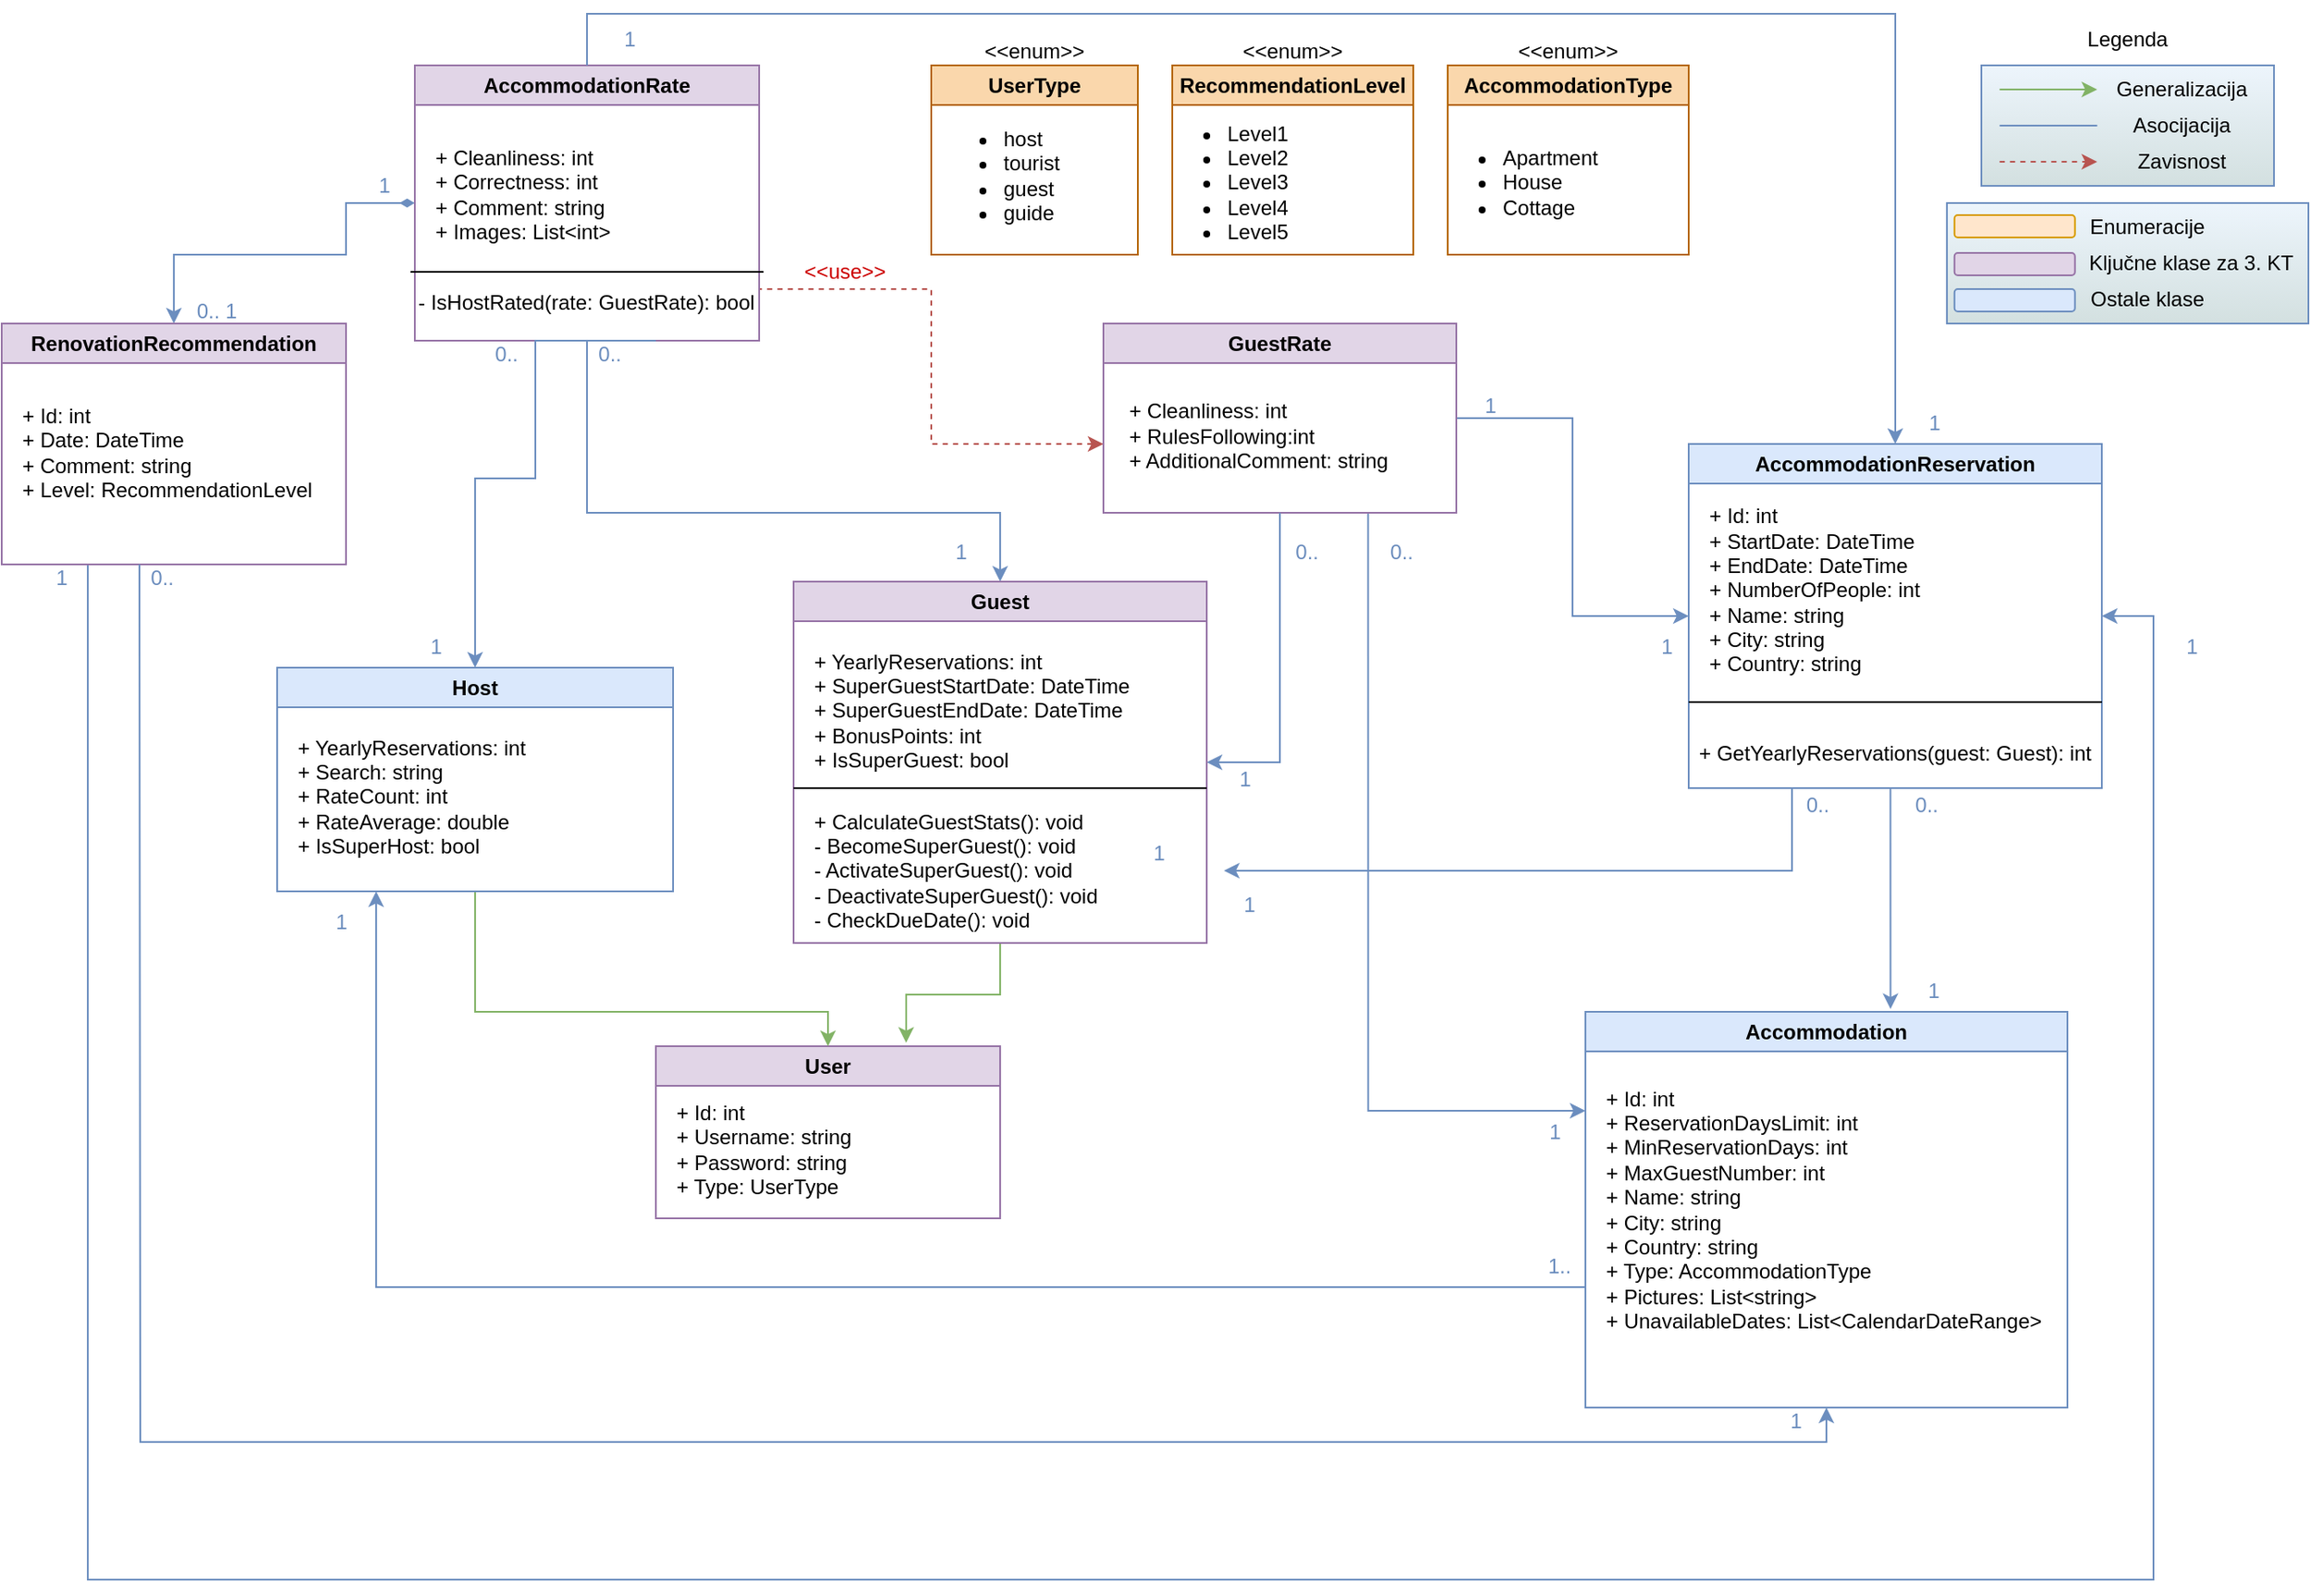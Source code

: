 <mxfile version="24.2.7" type="device">
  <diagram name="Page-1" id="qMxJpvpj7_H12InIcWU-">
    <mxGraphModel dx="2378" dy="1165" grid="1" gridSize="10" guides="1" tooltips="1" connect="1" arrows="1" fold="1" page="1" pageScale="1" pageWidth="850" pageHeight="1100" math="0" shadow="0">
      <root>
        <mxCell id="0" />
        <mxCell id="1" parent="0" />
        <mxCell id="oFTy_eE11pHR6PuAk6cI-17" value="User" style="swimlane;whiteSpace=wrap;html=1;fillColor=#e1d5e7;strokeColor=#9673a6;" parent="1" vertex="1">
          <mxGeometry x="420" y="610" width="200" height="100" as="geometry" />
        </mxCell>
        <mxCell id="oFTy_eE11pHR6PuAk6cI-22" value="+ Id: int&lt;div&gt;+ Username: string&lt;/div&gt;&lt;div&gt;+ Password: string&lt;/div&gt;&lt;div&gt;+ Type: UserType&lt;/div&gt;" style="text;html=1;align=left;verticalAlign=middle;whiteSpace=wrap;rounded=0;" parent="oFTy_eE11pHR6PuAk6cI-17" vertex="1">
          <mxGeometry x="10" y="25" width="180" height="70" as="geometry" />
        </mxCell>
        <mxCell id="oFTy_eE11pHR6PuAk6cI-18" value="UserType" style="swimlane;whiteSpace=wrap;html=1;fillColor=#fad7ac;strokeColor=#b46504;" parent="1" vertex="1">
          <mxGeometry x="580" y="40" width="120" height="110" as="geometry">
            <mxRectangle x="610" y="30" width="90" height="30" as="alternateBounds" />
          </mxGeometry>
        </mxCell>
        <mxCell id="oFTy_eE11pHR6PuAk6cI-23" value="&lt;ul&gt;&lt;li style=&quot;&quot;&gt;host&lt;/li&gt;&lt;li style=&quot;&quot;&gt;tourist&lt;/li&gt;&lt;li style=&quot;&quot;&gt;guest&lt;/li&gt;&lt;li style=&quot;&quot;&gt;&lt;span style=&quot;background-color: initial;&quot;&gt;guide&lt;/span&gt;&lt;/li&gt;&lt;/ul&gt;" style="text;html=1;align=left;verticalAlign=middle;whiteSpace=wrap;rounded=0;" parent="oFTy_eE11pHR6PuAk6cI-18" vertex="1">
          <mxGeometry y="29" width="73" height="70" as="geometry" />
        </mxCell>
        <mxCell id="yB7MZX--S5__9EGFR-4e-43" style="edgeStyle=orthogonalEdgeStyle;rounded=0;orthogonalLoop=1;jettySize=auto;html=1;exitX=0.5;exitY=0;exitDx=0;exitDy=0;fillColor=#dae8fc;strokeColor=#6c8ebf;endArrow=diamondThin;endFill=1;strokeWidth=1;startArrow=classic;startFill=1;" parent="1" source="oFTy_eE11pHR6PuAk6cI-19" edge="1">
          <mxGeometry relative="1" as="geometry">
            <mxPoint x="280" y="120" as="targetPoint" />
            <Array as="points">
              <mxPoint x="140" y="150" />
              <mxPoint x="240" y="150" />
              <mxPoint x="240" y="120" />
            </Array>
          </mxGeometry>
        </mxCell>
        <mxCell id="yB7MZX--S5__9EGFR-4e-79" style="edgeStyle=orthogonalEdgeStyle;rounded=0;orthogonalLoop=1;jettySize=auto;html=1;exitX=0.25;exitY=1;exitDx=0;exitDy=0;entryX=1;entryY=0.5;entryDx=0;entryDy=0;fillColor=#dae8fc;strokeColor=#6c8ebf;" parent="1" source="oFTy_eE11pHR6PuAk6cI-19" target="yB7MZX--S5__9EGFR-4e-61" edge="1">
          <mxGeometry relative="1" as="geometry">
            <Array as="points">
              <mxPoint x="90" y="920" />
              <mxPoint x="1290" y="920" />
              <mxPoint x="1290" y="360" />
            </Array>
          </mxGeometry>
        </mxCell>
        <mxCell id="oFTy_eE11pHR6PuAk6cI-19" value="RenovationRecommendation" style="swimlane;whiteSpace=wrap;html=1;fillColor=#e1d5e7;strokeColor=#9673a6;" parent="1" vertex="1">
          <mxGeometry x="40" y="190" width="200" height="140" as="geometry">
            <mxRectangle x="40" y="190" width="200" height="30" as="alternateBounds" />
          </mxGeometry>
        </mxCell>
        <mxCell id="oFTy_eE11pHR6PuAk6cI-25" value="+ Id: int&lt;div&gt;+ Date: DateTime&lt;/div&gt;&lt;div&gt;&lt;span style=&quot;background-color: initial;&quot;&gt;+ Comment: string&lt;/span&gt;&lt;br&gt;&lt;/div&gt;&lt;div&gt;&lt;span style=&quot;background-color: initial;&quot;&gt;+ Level: RecommendationLevel&lt;/span&gt;&lt;/div&gt;" style="text;html=1;align=left;verticalAlign=middle;whiteSpace=wrap;rounded=0;" parent="oFTy_eE11pHR6PuAk6cI-19" vertex="1">
          <mxGeometry x="10" y="30" width="180" height="90" as="geometry" />
        </mxCell>
        <mxCell id="yB7MZX--S5__9EGFR-4e-36" style="edgeStyle=orthogonalEdgeStyle;rounded=0;orthogonalLoop=1;jettySize=auto;html=1;entryX=1;entryY=0.5;entryDx=0;entryDy=0;fillColor=#f8cecc;strokeColor=#b85450;dashed=1;startArrow=classic;startFill=1;endArrow=none;endFill=0;" parent="1" source="oFTy_eE11pHR6PuAk6cI-20" target="yB7MZX--S5__9EGFR-4e-19" edge="1">
          <mxGeometry relative="1" as="geometry">
            <Array as="points">
              <mxPoint x="580" y="260" />
              <mxPoint x="580" y="170" />
              <mxPoint x="480" y="170" />
            </Array>
          </mxGeometry>
        </mxCell>
        <mxCell id="yB7MZX--S5__9EGFR-4e-75" style="edgeStyle=orthogonalEdgeStyle;rounded=0;orthogonalLoop=1;jettySize=auto;html=1;exitX=1;exitY=0.5;exitDx=0;exitDy=0;entryX=0;entryY=0.5;entryDx=0;entryDy=0;fillColor=#dae8fc;strokeColor=#6c8ebf;" parent="1" source="oFTy_eE11pHR6PuAk6cI-20" target="yB7MZX--S5__9EGFR-4e-61" edge="1">
          <mxGeometry relative="1" as="geometry" />
        </mxCell>
        <mxCell id="yB7MZX--S5__9EGFR-4e-100" style="edgeStyle=orthogonalEdgeStyle;rounded=0;orthogonalLoop=1;jettySize=auto;html=1;exitX=0.75;exitY=1;exitDx=0;exitDy=0;entryX=0;entryY=0.25;entryDx=0;entryDy=0;fillColor=#dae8fc;strokeColor=#6c8ebf;" parent="1" source="oFTy_eE11pHR6PuAk6cI-20" target="yB7MZX--S5__9EGFR-4e-69" edge="1">
          <mxGeometry relative="1" as="geometry" />
        </mxCell>
        <mxCell id="oFTy_eE11pHR6PuAk6cI-20" value="GuestRate" style="swimlane;whiteSpace=wrap;html=1;fillColor=#e1d5e7;strokeColor=#9673a6;" parent="1" vertex="1">
          <mxGeometry x="680" y="190" width="205" height="110" as="geometry" />
        </mxCell>
        <mxCell id="oFTy_eE11pHR6PuAk6cI-29" value="&lt;div&gt;&lt;br&gt;&lt;/div&gt;&lt;div&gt;+ Cleanliness: int&lt;/div&gt;&lt;div&gt;+ RulesFollowing:int&lt;/div&gt;&lt;div&gt;+ AdditionalComment: string&lt;/div&gt;" style="text;html=1;align=left;verticalAlign=middle;whiteSpace=wrap;rounded=0;" parent="oFTy_eE11pHR6PuAk6cI-20" vertex="1">
          <mxGeometry x="12.5" y="32.5" width="180" height="50" as="geometry" />
        </mxCell>
        <mxCell id="yB7MZX--S5__9EGFR-4e-49" style="edgeStyle=orthogonalEdgeStyle;rounded=0;orthogonalLoop=1;jettySize=auto;html=1;exitX=0.5;exitY=1;exitDx=0;exitDy=0;entryX=0.727;entryY=-0.02;entryDx=0;entryDy=0;fillColor=#d5e8d4;strokeColor=#82b366;entryPerimeter=0;" parent="1" source="oFTy_eE11pHR6PuAk6cI-21" target="oFTy_eE11pHR6PuAk6cI-17" edge="1">
          <mxGeometry relative="1" as="geometry" />
        </mxCell>
        <mxCell id="yB7MZX--S5__9EGFR-4e-50" style="edgeStyle=orthogonalEdgeStyle;rounded=0;orthogonalLoop=1;jettySize=auto;html=1;exitX=0.5;exitY=0;exitDx=0;exitDy=0;entryX=0.5;entryY=1;entryDx=0;entryDy=0;fillColor=#dae8fc;strokeColor=#6c8ebf;endArrow=none;endFill=0;startArrow=classic;startFill=1;" parent="1" source="oFTy_eE11pHR6PuAk6cI-21" target="yB7MZX--S5__9EGFR-4e-19" edge="1">
          <mxGeometry relative="1" as="geometry">
            <mxPoint x="410" y="280" as="targetPoint" />
            <Array as="points">
              <mxPoint x="620" y="300" />
              <mxPoint x="380" y="300" />
            </Array>
          </mxGeometry>
        </mxCell>
        <mxCell id="yB7MZX--S5__9EGFR-4e-60" style="edgeStyle=orthogonalEdgeStyle;rounded=0;orthogonalLoop=1;jettySize=auto;html=1;exitX=1;exitY=0.5;exitDx=0;exitDy=0;fillColor=#dae8fc;strokeColor=#6c8ebf;endArrow=none;endFill=0;startArrow=classic;startFill=1;entryX=0.5;entryY=1;entryDx=0;entryDy=0;" parent="1" source="oFTy_eE11pHR6PuAk6cI-21" target="oFTy_eE11pHR6PuAk6cI-20" edge="1">
          <mxGeometry relative="1" as="geometry">
            <mxPoint x="800" y="330" as="targetPoint" />
          </mxGeometry>
        </mxCell>
        <mxCell id="oFTy_eE11pHR6PuAk6cI-21" value="Guest" style="swimlane;whiteSpace=wrap;html=1;fillColor=#e1d5e7;strokeColor=#9673a6;" parent="1" vertex="1">
          <mxGeometry x="500" y="340" width="240" height="210" as="geometry" />
        </mxCell>
        <mxCell id="oFTy_eE11pHR6PuAk6cI-24" value="+ YearlyReservations: int&lt;div&gt;+ SuperGuestStartDate: DateTime&lt;/div&gt;&lt;div&gt;+ SuperGuestEndDate: DateTime&lt;/div&gt;&lt;div&gt;+ BonusPoints: int&lt;/div&gt;&lt;div&gt;+ IsSuperGuest: bool&lt;/div&gt;" style="text;html=1;align=left;verticalAlign=middle;whiteSpace=wrap;rounded=0;" parent="oFTy_eE11pHR6PuAk6cI-21" vertex="1">
          <mxGeometry x="10" y="40" width="220" height="70" as="geometry" />
        </mxCell>
        <mxCell id="AIQx7HWADuL0nwLdgpcf-7" value="" style="endArrow=none;html=1;rounded=0;" parent="oFTy_eE11pHR6PuAk6cI-21" edge="1">
          <mxGeometry width="50" height="50" relative="1" as="geometry">
            <mxPoint y="120" as="sourcePoint" />
            <mxPoint x="240" y="120" as="targetPoint" />
          </mxGeometry>
        </mxCell>
        <mxCell id="yB7MZX--S5__9EGFR-4e-4" value="+ CalculateGuestStats(): void&lt;div&gt;&lt;div&gt;&lt;span style=&quot;background-color: initial;&quot;&gt;- BecomeSuperGuest(): void&lt;/span&gt;&lt;br&gt;&lt;/div&gt;&lt;div&gt;&lt;span style=&quot;background-color: initial;&quot;&gt;- ActivateSuperGuest(): void&lt;/span&gt;&lt;/div&gt;&lt;div&gt;&lt;span style=&quot;background-color: initial;&quot;&gt;- DeactivateSuperGuest(): void&lt;/span&gt;&lt;/div&gt;&lt;div&gt;- CheckDueDate(): void&lt;/div&gt;&lt;/div&gt;" style="text;html=1;align=left;verticalAlign=middle;whiteSpace=wrap;rounded=0;" parent="oFTy_eE11pHR6PuAk6cI-21" vertex="1">
          <mxGeometry x="10" y="128" width="240" height="80" as="geometry" />
        </mxCell>
        <mxCell id="oFTy_eE11pHR6PuAk6cI-27" value="RecommendationLevel" style="swimlane;whiteSpace=wrap;html=1;fillColor=#fad7ac;strokeColor=#b46504;" parent="1" vertex="1">
          <mxGeometry x="720" y="40" width="140" height="110" as="geometry" />
        </mxCell>
        <mxCell id="oFTy_eE11pHR6PuAk6cI-28" value="&lt;ul&gt;&lt;li&gt;Level1&lt;/li&gt;&lt;li&gt;Level2&lt;/li&gt;&lt;li&gt;Level3&lt;/li&gt;&lt;li&gt;Level4&lt;/li&gt;&lt;li&gt;Level5&lt;/li&gt;&lt;/ul&gt;" style="text;html=1;align=left;verticalAlign=middle;whiteSpace=wrap;rounded=0;" parent="oFTy_eE11pHR6PuAk6cI-27" vertex="1">
          <mxGeometry x="-10" y="33" width="120" height="70" as="geometry" />
        </mxCell>
        <mxCell id="yB7MZX--S5__9EGFR-4e-19" value="AccommodationRate" style="swimlane;whiteSpace=wrap;html=1;fillColor=#e1d5e7;strokeColor=#9673a6;" parent="1" vertex="1">
          <mxGeometry x="280" y="40" width="200" height="160" as="geometry">
            <mxRectangle x="280" y="40" width="150" height="30" as="alternateBounds" />
          </mxGeometry>
        </mxCell>
        <mxCell id="yB7MZX--S5__9EGFR-4e-20" value="&lt;div&gt;+ Cleanliness: int&lt;/div&gt;&lt;div&gt;+ Correctness: int&lt;/div&gt;&lt;div&gt;+ Comment: string&lt;/div&gt;&lt;div&gt;+ Images: List&amp;lt;int&amp;gt;&lt;/div&gt;" style="text;html=1;align=left;verticalAlign=middle;whiteSpace=wrap;rounded=0;" parent="yB7MZX--S5__9EGFR-4e-19" vertex="1">
          <mxGeometry x="10" y="30" width="180" height="90" as="geometry" />
        </mxCell>
        <mxCell id="AIQx7HWADuL0nwLdgpcf-8" value="" style="endArrow=none;html=1;rounded=0;" parent="yB7MZX--S5__9EGFR-4e-19" edge="1">
          <mxGeometry width="50" height="50" relative="1" as="geometry">
            <mxPoint x="-2.5" y="120" as="sourcePoint" />
            <mxPoint x="202.5" y="120" as="targetPoint" />
          </mxGeometry>
        </mxCell>
        <mxCell id="yB7MZX--S5__9EGFR-4e-3" value="&lt;div&gt;- IsHostRated(rate: GuestRate): bool&lt;/div&gt;&lt;div&gt;&lt;br&gt;&lt;/div&gt;" style="text;html=1;align=left;verticalAlign=middle;whiteSpace=wrap;rounded=0;" parent="yB7MZX--S5__9EGFR-4e-19" vertex="1">
          <mxGeometry y="140" width="200" height="10" as="geometry" />
        </mxCell>
        <mxCell id="yB7MZX--S5__9EGFR-4e-38" value="&lt;font color=&quot;#cc0000&quot;&gt;&amp;lt;&amp;lt;use&amp;gt;&amp;gt;&lt;/font&gt;" style="text;html=1;align=center;verticalAlign=middle;whiteSpace=wrap;rounded=0;" parent="1" vertex="1">
          <mxGeometry x="500" y="145" width="60" height="30" as="geometry" />
        </mxCell>
        <mxCell id="yB7MZX--S5__9EGFR-4e-39" value="" style="group;" parent="1" vertex="1" connectable="0">
          <mxGeometry x="1190.01" y="40" width="170" height="70" as="geometry" />
        </mxCell>
        <mxCell id="yB7MZX--S5__9EGFR-4e-7" value="" style="rounded=0;whiteSpace=wrap;html=1;fillColor=#EDF5FC;strokeColor=#6c8ebf;gradientColor=#D3E0E0;" parent="yB7MZX--S5__9EGFR-4e-39" vertex="1">
          <mxGeometry width="170" height="70" as="geometry" />
        </mxCell>
        <mxCell id="yB7MZX--S5__9EGFR-4e-10" value="" style="endArrow=classic;html=1;rounded=0;fillColor=#d5e8d4;strokeColor=#82b366;" parent="yB7MZX--S5__9EGFR-4e-39" edge="1">
          <mxGeometry width="50" height="50" relative="1" as="geometry">
            <mxPoint x="10.625" y="14" as="sourcePoint" />
            <mxPoint x="67.292" y="14" as="targetPoint" />
          </mxGeometry>
        </mxCell>
        <mxCell id="yB7MZX--S5__9EGFR-4e-11" value="" style="endArrow=none;html=1;rounded=0;fillColor=#dae8fc;strokeColor=#6c8ebf;endFill=0;" parent="yB7MZX--S5__9EGFR-4e-39" edge="1">
          <mxGeometry width="50" height="50" relative="1" as="geometry">
            <mxPoint x="10.625" y="35" as="sourcePoint" />
            <mxPoint x="67.292" y="35" as="targetPoint" />
          </mxGeometry>
        </mxCell>
        <mxCell id="yB7MZX--S5__9EGFR-4e-12" value="" style="endArrow=classic;html=1;rounded=0;fillColor=#f8cecc;strokeColor=#b85450;dashed=1;" parent="yB7MZX--S5__9EGFR-4e-39" edge="1">
          <mxGeometry width="50" height="50" relative="1" as="geometry">
            <mxPoint x="10.625" y="56" as="sourcePoint" />
            <mxPoint x="67.292" y="56" as="targetPoint" />
          </mxGeometry>
        </mxCell>
        <mxCell id="yB7MZX--S5__9EGFR-4e-14" value="Generalizacija" style="text;html=1;align=center;verticalAlign=middle;whiteSpace=wrap;rounded=0;" parent="yB7MZX--S5__9EGFR-4e-39" vertex="1">
          <mxGeometry x="74.375" y="7" width="85" height="14" as="geometry" />
        </mxCell>
        <mxCell id="yB7MZX--S5__9EGFR-4e-15" value="Asocijacija" style="text;html=1;align=center;verticalAlign=middle;whiteSpace=wrap;rounded=0;" parent="yB7MZX--S5__9EGFR-4e-39" vertex="1">
          <mxGeometry x="74.375" y="28" width="85" height="14" as="geometry" />
        </mxCell>
        <mxCell id="yB7MZX--S5__9EGFR-4e-16" value="Zavisnost" style="text;html=1;align=center;verticalAlign=middle;whiteSpace=wrap;rounded=0;" parent="yB7MZX--S5__9EGFR-4e-39" vertex="1">
          <mxGeometry x="74.375" y="49" width="85" height="14" as="geometry" />
        </mxCell>
        <mxCell id="yB7MZX--S5__9EGFR-4e-44" value="&lt;font color=&quot;#6a8cbd&quot;&gt;0.. 1&lt;/font&gt;" style="text;html=1;align=center;verticalAlign=middle;whiteSpace=wrap;rounded=0;" parent="1" vertex="1">
          <mxGeometry x="150" y="175" width="30" height="15" as="geometry" />
        </mxCell>
        <mxCell id="yB7MZX--S5__9EGFR-4e-45" value="&lt;font color=&quot;#6a8cbd&quot;&gt;1&lt;/font&gt;" style="text;html=1;align=center;verticalAlign=middle;whiteSpace=wrap;rounded=0;" parent="1" vertex="1">
          <mxGeometry x="250" y="102" width="25" height="15" as="geometry" />
        </mxCell>
        <mxCell id="yB7MZX--S5__9EGFR-4e-46" value="&amp;lt;&amp;lt;enum&amp;gt;&amp;gt;" style="text;html=1;align=center;verticalAlign=middle;whiteSpace=wrap;rounded=0;" parent="1" vertex="1">
          <mxGeometry x="760" y="17" width="60" height="30" as="geometry" />
        </mxCell>
        <mxCell id="yB7MZX--S5__9EGFR-4e-47" value="&amp;lt;&amp;lt;enum&amp;gt;&amp;gt;" style="text;html=1;align=center;verticalAlign=middle;whiteSpace=wrap;rounded=0;" parent="1" vertex="1">
          <mxGeometry x="610" y="17" width="60" height="30" as="geometry" />
        </mxCell>
        <mxCell id="yB7MZX--S5__9EGFR-4e-58" style="edgeStyle=orthogonalEdgeStyle;rounded=0;orthogonalLoop=1;jettySize=auto;html=1;exitX=0.5;exitY=1;exitDx=0;exitDy=0;entryX=0.5;entryY=0;entryDx=0;entryDy=0;fillColor=#d5e8d4;strokeColor=#82b366;" parent="1" source="yB7MZX--S5__9EGFR-4e-51" target="oFTy_eE11pHR6PuAk6cI-17" edge="1">
          <mxGeometry relative="1" as="geometry">
            <Array as="points">
              <mxPoint x="315" y="590" />
              <mxPoint x="520" y="590" />
            </Array>
          </mxGeometry>
        </mxCell>
        <mxCell id="yB7MZX--S5__9EGFR-4e-59" style="edgeStyle=orthogonalEdgeStyle;rounded=0;orthogonalLoop=1;jettySize=auto;html=1;exitX=0.5;exitY=0;exitDx=0;exitDy=0;fillColor=#dae8fc;strokeColor=#6c8ebf;endArrow=none;endFill=0;startArrow=classic;startFill=1;" parent="1" source="yB7MZX--S5__9EGFR-4e-51" edge="1">
          <mxGeometry relative="1" as="geometry">
            <mxPoint x="420" y="200" as="targetPoint" />
            <Array as="points">
              <mxPoint x="315" y="280" />
              <mxPoint x="350" y="280" />
              <mxPoint x="350" y="200" />
            </Array>
          </mxGeometry>
        </mxCell>
        <mxCell id="yB7MZX--S5__9EGFR-4e-51" value="Host" style="swimlane;whiteSpace=wrap;html=1;fillColor=#dae8fc;strokeColor=#6c8ebf;" parent="1" vertex="1">
          <mxGeometry x="200" y="390" width="230" height="130" as="geometry" />
        </mxCell>
        <mxCell id="yB7MZX--S5__9EGFR-4e-52" value="+ YearlyReservations: int&lt;div&gt;+ Search: string&lt;/div&gt;&lt;div&gt;+ RateCount: int&lt;/div&gt;&lt;div&gt;+ RateAverage: double&lt;/div&gt;&lt;div&gt;+ IsSuperHost: bool&lt;/div&gt;" style="text;html=1;align=left;verticalAlign=middle;whiteSpace=wrap;rounded=0;" parent="yB7MZX--S5__9EGFR-4e-51" vertex="1">
          <mxGeometry x="10" y="40" width="180" height="70" as="geometry" />
        </mxCell>
        <mxCell id="yB7MZX--S5__9EGFR-4e-74" style="edgeStyle=orthogonalEdgeStyle;rounded=0;orthogonalLoop=1;jettySize=auto;html=1;exitX=0.25;exitY=1;exitDx=0;exitDy=0;entryX=1;entryY=0.5;entryDx=0;entryDy=0;fillColor=#dae8fc;strokeColor=#6c8ebf;" parent="1" source="yB7MZX--S5__9EGFR-4e-61" target="yB7MZX--S5__9EGFR-4e-4" edge="1">
          <mxGeometry relative="1" as="geometry" />
        </mxCell>
        <mxCell id="yB7MZX--S5__9EGFR-4e-77" style="edgeStyle=orthogonalEdgeStyle;rounded=0;orthogonalLoop=1;jettySize=auto;html=1;exitX=0.5;exitY=0;exitDx=0;exitDy=0;entryX=0.5;entryY=0;entryDx=0;entryDy=0;fillColor=#dae8fc;strokeColor=#6c8ebf;endArrow=none;endFill=0;startArrow=classic;startFill=1;" parent="1" source="yB7MZX--S5__9EGFR-4e-61" target="yB7MZX--S5__9EGFR-4e-19" edge="1">
          <mxGeometry relative="1" as="geometry">
            <Array as="points">
              <mxPoint x="1140" y="10" />
              <mxPoint x="380" y="10" />
            </Array>
          </mxGeometry>
        </mxCell>
        <mxCell id="yB7MZX--S5__9EGFR-4e-61" value="AccommodationReservation" style="swimlane;whiteSpace=wrap;html=1;fillColor=#dae8fc;strokeColor=#6c8ebf;" parent="1" vertex="1">
          <mxGeometry x="1020" y="260" width="240" height="200" as="geometry">
            <mxRectangle x="280" y="40" width="150" height="30" as="alternateBounds" />
          </mxGeometry>
        </mxCell>
        <mxCell id="yB7MZX--S5__9EGFR-4e-62" value="+ Id: int&lt;div&gt;+ StartDate: DateTime&lt;/div&gt;&lt;div&gt;+ EndDate: DateTime&lt;/div&gt;&lt;div&gt;+ NumberOfPeople: int&lt;/div&gt;&lt;div&gt;+ Name: string&lt;/div&gt;&lt;div&gt;+ City: string&lt;/div&gt;&lt;div&gt;+ Country: string&lt;/div&gt;" style="text;html=1;align=left;verticalAlign=middle;whiteSpace=wrap;rounded=0;" parent="yB7MZX--S5__9EGFR-4e-61" vertex="1">
          <mxGeometry x="10" y="40" width="180" height="90" as="geometry" />
        </mxCell>
        <mxCell id="yB7MZX--S5__9EGFR-4e-67" value="" style="endArrow=none;html=1;rounded=0;" parent="yB7MZX--S5__9EGFR-4e-61" edge="1">
          <mxGeometry width="50" height="50" relative="1" as="geometry">
            <mxPoint y="150" as="sourcePoint" />
            <mxPoint x="240" y="150" as="targetPoint" />
          </mxGeometry>
        </mxCell>
        <mxCell id="yB7MZX--S5__9EGFR-4e-68" value="&lt;span style=&quot;text-align: left;&quot;&gt;+ GetYearlyReservations(guest: Guest): int&lt;/span&gt;" style="text;html=1;align=center;verticalAlign=middle;whiteSpace=wrap;rounded=0;" parent="yB7MZX--S5__9EGFR-4e-61" vertex="1">
          <mxGeometry x="5" y="170" width="230" height="20" as="geometry" />
        </mxCell>
        <mxCell id="yB7MZX--S5__9EGFR-4e-78" style="edgeStyle=orthogonalEdgeStyle;rounded=0;orthogonalLoop=1;jettySize=auto;html=1;exitX=0.5;exitY=1;exitDx=0;exitDy=0;fillColor=#dae8fc;strokeColor=#6c8ebf;startArrow=classic;startFill=1;endArrow=none;endFill=0;" parent="1" source="yB7MZX--S5__9EGFR-4e-69" edge="1">
          <mxGeometry relative="1" as="geometry">
            <mxPoint x="120" y="330" as="targetPoint" />
          </mxGeometry>
        </mxCell>
        <mxCell id="yB7MZX--S5__9EGFR-4e-69" value="Accommodation" style="swimlane;whiteSpace=wrap;html=1;fillColor=#dae8fc;strokeColor=#6c8ebf;" parent="1" vertex="1">
          <mxGeometry x="960" y="590" width="280" height="230" as="geometry">
            <mxRectangle x="280" y="40" width="150" height="30" as="alternateBounds" />
          </mxGeometry>
        </mxCell>
        <mxCell id="yB7MZX--S5__9EGFR-4e-70" value="+ Id: int&lt;div&gt;+ ReservationDaysLimit: int&lt;/div&gt;&lt;div&gt;+ MinReservationDays: int&lt;/div&gt;&lt;div&gt;+ MaxGuestNumber: int&lt;/div&gt;&lt;div&gt;+ Name: string&lt;/div&gt;&lt;div&gt;+ City: string&lt;/div&gt;&lt;div&gt;+ Country: string&lt;/div&gt;&lt;div&gt;+ Type: AccommodationType&lt;/div&gt;&lt;div&gt;+ Pictures: List&amp;lt;string&amp;gt;&lt;/div&gt;&lt;div&gt;+ UnavailableDates: List&amp;lt;CalendarDateRange&amp;gt;&lt;/div&gt;" style="text;html=1;align=left;verticalAlign=middle;whiteSpace=wrap;rounded=0;" parent="yB7MZX--S5__9EGFR-4e-69" vertex="1">
          <mxGeometry x="10" y="20" width="270" height="190" as="geometry" />
        </mxCell>
        <mxCell id="yB7MZX--S5__9EGFR-4e-73" style="edgeStyle=orthogonalEdgeStyle;rounded=0;orthogonalLoop=1;jettySize=auto;html=1;exitX=0.5;exitY=1;exitDx=0;exitDy=0;entryX=0.633;entryY=-0.007;entryDx=0;entryDy=0;entryPerimeter=0;fillColor=#dae8fc;strokeColor=#6c8ebf;" parent="1" source="yB7MZX--S5__9EGFR-4e-61" target="yB7MZX--S5__9EGFR-4e-69" edge="1">
          <mxGeometry relative="1" as="geometry">
            <Array as="points">
              <mxPoint x="1137" y="460" />
            </Array>
          </mxGeometry>
        </mxCell>
        <mxCell id="yB7MZX--S5__9EGFR-4e-80" style="edgeStyle=orthogonalEdgeStyle;rounded=0;orthogonalLoop=1;jettySize=auto;html=1;entryX=0.25;entryY=1;entryDx=0;entryDy=0;fillColor=#dae8fc;strokeColor=#6c8ebf;" parent="1" target="yB7MZX--S5__9EGFR-4e-51" edge="1">
          <mxGeometry relative="1" as="geometry">
            <mxPoint x="960" y="750" as="sourcePoint" />
            <Array as="points">
              <mxPoint x="258" y="750" />
            </Array>
          </mxGeometry>
        </mxCell>
        <mxCell id="yB7MZX--S5__9EGFR-4e-81" value="AccommodationType" style="swimlane;whiteSpace=wrap;html=1;fillColor=#fad7ac;strokeColor=#b46504;" parent="1" vertex="1">
          <mxGeometry x="880" y="40" width="140" height="110" as="geometry" />
        </mxCell>
        <mxCell id="yB7MZX--S5__9EGFR-4e-82" value="&lt;ul&gt;&lt;li&gt;Apartment&lt;/li&gt;&lt;li&gt;House&lt;/li&gt;&lt;li&gt;Cottage&lt;/li&gt;&lt;/ul&gt;" style="text;html=1;align=left;verticalAlign=middle;whiteSpace=wrap;rounded=0;" parent="yB7MZX--S5__9EGFR-4e-81" vertex="1">
          <mxGeometry x="-10" y="33" width="120" height="70" as="geometry" />
        </mxCell>
        <mxCell id="yB7MZX--S5__9EGFR-4e-83" value="&amp;lt;&amp;lt;enum&amp;gt;&amp;gt;" style="text;html=1;align=center;verticalAlign=middle;whiteSpace=wrap;rounded=0;" parent="1" vertex="1">
          <mxGeometry x="920" y="17" width="60" height="30" as="geometry" />
        </mxCell>
        <mxCell id="yB7MZX--S5__9EGFR-4e-84" value="&lt;font color=&quot;#6a8cbd&quot;&gt;1&lt;/font&gt;" style="text;html=1;align=center;verticalAlign=middle;whiteSpace=wrap;rounded=0;" parent="1" vertex="1">
          <mxGeometry x="280" y="370" width="25" height="15" as="geometry" />
        </mxCell>
        <mxCell id="yB7MZX--S5__9EGFR-4e-85" value="&lt;font color=&quot;#6a8cbd&quot;&gt;1&lt;/font&gt;" style="text;html=1;align=center;verticalAlign=middle;whiteSpace=wrap;rounded=0;" parent="1" vertex="1">
          <mxGeometry x="585" y="315" width="25" height="15" as="geometry" />
        </mxCell>
        <mxCell id="yB7MZX--S5__9EGFR-4e-86" value="&lt;font color=&quot;#6a8cbd&quot;&gt;1&lt;/font&gt;" style="text;html=1;align=center;verticalAlign=middle;whiteSpace=wrap;rounded=0;" parent="1" vertex="1">
          <mxGeometry x="1070" y="820" width="25" height="15" as="geometry" />
        </mxCell>
        <mxCell id="yB7MZX--S5__9EGFR-4e-87" value="&lt;font color=&quot;#6a8cbd&quot;&gt;1&lt;/font&gt;" style="text;html=1;align=center;verticalAlign=middle;whiteSpace=wrap;rounded=0;" parent="1" vertex="1">
          <mxGeometry x="1300" y="370" width="25" height="15" as="geometry" />
        </mxCell>
        <mxCell id="yB7MZX--S5__9EGFR-4e-88" value="&lt;font color=&quot;#6a8cbd&quot;&gt;1&lt;/font&gt;" style="text;html=1;align=center;verticalAlign=middle;whiteSpace=wrap;rounded=0;" parent="1" vertex="1">
          <mxGeometry x="225" y="530" width="25" height="15" as="geometry" />
        </mxCell>
        <mxCell id="yB7MZX--S5__9EGFR-4e-89" value="&lt;font color=&quot;#6a8cbd&quot;&gt;1&lt;/font&gt;" style="text;html=1;align=center;verticalAlign=middle;whiteSpace=wrap;rounded=0;" parent="1" vertex="1">
          <mxGeometry x="700" y="490" width="25" height="15" as="geometry" />
        </mxCell>
        <mxCell id="yB7MZX--S5__9EGFR-4e-90" value="&lt;font color=&quot;#6a8cbd&quot;&gt;1&lt;/font&gt;" style="text;html=1;align=center;verticalAlign=middle;whiteSpace=wrap;rounded=0;" parent="1" vertex="1">
          <mxGeometry x="1150" y="570" width="25" height="15" as="geometry" />
        </mxCell>
        <mxCell id="yB7MZX--S5__9EGFR-4e-91" value="&lt;font color=&quot;#6a8cbd&quot;&gt;1&lt;/font&gt;" style="text;html=1;align=center;verticalAlign=middle;whiteSpace=wrap;rounded=0;" parent="1" vertex="1">
          <mxGeometry x="750" y="447.5" width="25" height="15" as="geometry" />
        </mxCell>
        <mxCell id="yB7MZX--S5__9EGFR-4e-92" value="&lt;font color=&quot;#6a8cbd&quot;&gt;1&lt;/font&gt;" style="text;html=1;align=center;verticalAlign=middle;whiteSpace=wrap;rounded=0;" parent="1" vertex="1">
          <mxGeometry x="995" y="370" width="25" height="15" as="geometry" />
        </mxCell>
        <mxCell id="yB7MZX--S5__9EGFR-4e-93" value="&lt;font color=&quot;#6a8cbd&quot;&gt;0..&amp;nbsp;&lt;/font&gt;" style="text;html=1;align=center;verticalAlign=middle;whiteSpace=wrap;rounded=0;" parent="1" vertex="1">
          <mxGeometry x="320" y="200" width="30" height="15" as="geometry" />
        </mxCell>
        <mxCell id="yB7MZX--S5__9EGFR-4e-94" value="&lt;font color=&quot;#6a8cbd&quot;&gt;0..&amp;nbsp;&lt;/font&gt;" style="text;html=1;align=center;verticalAlign=middle;whiteSpace=wrap;rounded=0;" parent="1" vertex="1">
          <mxGeometry x="380" y="200" width="30" height="15" as="geometry" />
        </mxCell>
        <mxCell id="yB7MZX--S5__9EGFR-4e-95" value="&lt;font color=&quot;#6a8cbd&quot;&gt;0..&amp;nbsp;&lt;/font&gt;" style="text;html=1;align=center;verticalAlign=middle;whiteSpace=wrap;rounded=0;" parent="1" vertex="1">
          <mxGeometry x="120" y="330" width="30" height="15" as="geometry" />
        </mxCell>
        <mxCell id="yB7MZX--S5__9EGFR-4e-96" value="&lt;font color=&quot;#6a8cbd&quot;&gt;1&lt;/font&gt;" style="text;html=1;align=center;verticalAlign=middle;whiteSpace=wrap;rounded=0;" parent="1" vertex="1">
          <mxGeometry x="60" y="330" width="30" height="15" as="geometry" />
        </mxCell>
        <mxCell id="yB7MZX--S5__9EGFR-4e-97" value="&lt;font color=&quot;#6a8cbd&quot;&gt;1..&lt;/font&gt;" style="text;html=1;align=center;verticalAlign=middle;whiteSpace=wrap;rounded=0;" parent="1" vertex="1">
          <mxGeometry x="930" y="730" width="30" height="15" as="geometry" />
        </mxCell>
        <mxCell id="yB7MZX--S5__9EGFR-4e-98" value="&lt;font color=&quot;#6a8cbd&quot;&gt;0..&amp;nbsp;&lt;/font&gt;" style="text;html=1;align=center;verticalAlign=middle;whiteSpace=wrap;rounded=0;" parent="1" vertex="1">
          <mxGeometry x="785" y="315" width="30" height="15" as="geometry" />
        </mxCell>
        <mxCell id="yB7MZX--S5__9EGFR-4e-99" value="&lt;font color=&quot;#6a8cbd&quot;&gt;1&lt;/font&gt;" style="text;html=1;align=center;verticalAlign=middle;whiteSpace=wrap;rounded=0;" parent="1" vertex="1">
          <mxGeometry x="890" y="230" width="30" height="15" as="geometry" />
        </mxCell>
        <mxCell id="yB7MZX--S5__9EGFR-4e-101" value="&lt;font color=&quot;#6a8cbd&quot;&gt;1&lt;/font&gt;" style="text;html=1;align=center;verticalAlign=middle;whiteSpace=wrap;rounded=0;" parent="1" vertex="1">
          <mxGeometry x="930" y="652.5" width="25" height="15" as="geometry" />
        </mxCell>
        <mxCell id="yB7MZX--S5__9EGFR-4e-102" value="&lt;font color=&quot;#6a8cbd&quot;&gt;0..&amp;nbsp;&lt;/font&gt;" style="text;html=1;align=center;verticalAlign=middle;whiteSpace=wrap;rounded=0;" parent="1" vertex="1">
          <mxGeometry x="840" y="315" width="30" height="15" as="geometry" />
        </mxCell>
        <mxCell id="yB7MZX--S5__9EGFR-4e-103" value="&lt;font color=&quot;#6a8cbd&quot;&gt;0..&amp;nbsp;&lt;/font&gt;" style="text;html=1;align=center;verticalAlign=middle;whiteSpace=wrap;rounded=0;" parent="1" vertex="1">
          <mxGeometry x="1145" y="462.5" width="30" height="15" as="geometry" />
        </mxCell>
        <mxCell id="yB7MZX--S5__9EGFR-4e-104" value="&lt;font color=&quot;#6a8cbd&quot;&gt;1&lt;/font&gt;" style="text;html=1;align=center;verticalAlign=middle;whiteSpace=wrap;rounded=0;" parent="1" vertex="1">
          <mxGeometry x="1147.5" y="240" width="30" height="15" as="geometry" />
        </mxCell>
        <mxCell id="yB7MZX--S5__9EGFR-4e-105" value="&lt;font color=&quot;#6a8cbd&quot;&gt;1&lt;/font&gt;" style="text;html=1;align=center;verticalAlign=middle;whiteSpace=wrap;rounded=0;" parent="1" vertex="1">
          <mxGeometry x="390" y="17" width="30" height="15" as="geometry" />
        </mxCell>
        <mxCell id="yB7MZX--S5__9EGFR-4e-106" value="&lt;font color=&quot;#6a8cbd&quot;&gt;1&lt;/font&gt;" style="text;html=1;align=center;verticalAlign=middle;whiteSpace=wrap;rounded=0;" parent="1" vertex="1">
          <mxGeometry x="750" y="520" width="30" height="15" as="geometry" />
        </mxCell>
        <mxCell id="yB7MZX--S5__9EGFR-4e-107" value="&lt;font color=&quot;#6a8cbd&quot;&gt;0..&lt;/font&gt;" style="text;html=1;align=center;verticalAlign=middle;whiteSpace=wrap;rounded=0;" parent="1" vertex="1">
          <mxGeometry x="1080" y="462.5" width="30" height="15" as="geometry" />
        </mxCell>
        <mxCell id="yB7MZX--S5__9EGFR-4e-117" value="" style="group;" parent="1" vertex="1" connectable="0">
          <mxGeometry x="1170" y="120" width="210.01" height="70" as="geometry" />
        </mxCell>
        <mxCell id="yB7MZX--S5__9EGFR-4e-118" value="" style="rounded=0;whiteSpace=wrap;html=1;fillColor=#EDF5FC;strokeColor=#6c8ebf;gradientColor=#D3E0E0;" parent="yB7MZX--S5__9EGFR-4e-117" vertex="1">
          <mxGeometry width="210" height="70" as="geometry" />
        </mxCell>
        <mxCell id="yB7MZX--S5__9EGFR-4e-122" value="Enumeracije" style="text;html=1;align=center;verticalAlign=middle;whiteSpace=wrap;rounded=0;" parent="yB7MZX--S5__9EGFR-4e-117" vertex="1">
          <mxGeometry x="74.375" y="7" width="85" height="14" as="geometry" />
        </mxCell>
        <mxCell id="yB7MZX--S5__9EGFR-4e-123" value="Ključne klase za 3. KT" style="text;html=1;align=center;verticalAlign=middle;whiteSpace=wrap;rounded=0;" parent="yB7MZX--S5__9EGFR-4e-117" vertex="1">
          <mxGeometry x="74.38" y="28" width="135.63" height="14" as="geometry" />
        </mxCell>
        <mxCell id="yB7MZX--S5__9EGFR-4e-124" value="Ostale klase" style="text;html=1;align=center;verticalAlign=middle;whiteSpace=wrap;rounded=0;" parent="yB7MZX--S5__9EGFR-4e-117" vertex="1">
          <mxGeometry x="74.375" y="49" width="85" height="14" as="geometry" />
        </mxCell>
        <mxCell id="yB7MZX--S5__9EGFR-4e-125" value="" style="rounded=1;whiteSpace=wrap;html=1;fillColor=#ffe6cc;strokeColor=#d79b00;" parent="yB7MZX--S5__9EGFR-4e-117" vertex="1">
          <mxGeometry x="4.38" y="7" width="70" height="13" as="geometry" />
        </mxCell>
        <mxCell id="yB7MZX--S5__9EGFR-4e-126" value="" style="rounded=1;whiteSpace=wrap;html=1;fillColor=#e1d5e7;strokeColor=#9673a6;" parent="yB7MZX--S5__9EGFR-4e-117" vertex="1">
          <mxGeometry x="4.38" y="29" width="70" height="13" as="geometry" />
        </mxCell>
        <mxCell id="yB7MZX--S5__9EGFR-4e-127" value="" style="rounded=1;whiteSpace=wrap;html=1;fillColor=#dae8fc;strokeColor=#6c8ebf;" parent="yB7MZX--S5__9EGFR-4e-117" vertex="1">
          <mxGeometry x="4.38" y="50" width="70" height="13" as="geometry" />
        </mxCell>
        <mxCell id="yB7MZX--S5__9EGFR-4e-128" value="Legenda" style="text;html=1;align=center;verticalAlign=middle;whiteSpace=wrap;rounded=0;" parent="1" vertex="1">
          <mxGeometry x="1245.01" y="10" width="60" height="30" as="geometry" />
        </mxCell>
      </root>
    </mxGraphModel>
  </diagram>
</mxfile>
